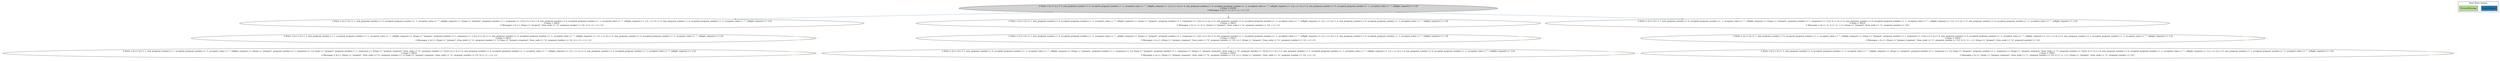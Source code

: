 strict digraph DiskGraph {
edge [colorscheme="paired12"]
nodesep=0.35;
subgraph cluster_graph {
color="white";
923766495266337138 [label="/\\ State = [a |-> [n |-> 0, min_proposal_number |-> 0, accepted_proposal_number |-> -1, accepted_value |-> \"\", inflight_requests |-> {}], b |-> [n |-> 0, min_proposal_number |-> 0, accepted_proposal_number |-> -1, accepted_value |-> \"\", inflight_requests |-> {}], c |-> [n |-> 0, min_proposal_number |-> 0, accepted_proposal_number |-> -1, accepted_value |-> \"\", inflight_requests |-> {}]]\n/\\ Done = FALSE\n/\\ Messages = [a |-> {}, b |-> {}, c |-> {}]",style = filled]
923766495266337138 -> 5353770828333403142 [label="",color="2",fontcolor="2"];
5353770828333403142 [label="/\\ State = [a |-> [n |-> 1, min_proposal_number |-> 0, accepted_proposal_number |-> -1, accepted_value |-> \"\", inflight_requests |-> {[type |-> \"prepare\", proposal_number |-> 1, responses |-> {}]}], b |-> [n |-> 0, min_proposal_number |-> 0, accepted_proposal_number |-> -1, accepted_value |-> \"\", inflight_requests |-> {}], c |-> [n |-> 0, min_proposal_number |-> 0, accepted_proposal_number |-> -1, accepted_value |-> \"\", inflight_requests |-> {}]]\n/\\ Done = TRUE\n/\\ Messages = [a |-> {[type |-> \"prepare\", from_node |-> \"a\", proposal_number |-> 1]}, b |-> {}, c |-> {}]"];
923766495266337138 -> -3287898408540544093 [label="",color="2",fontcolor="2"];
-3287898408540544093 [label="/\\ State = [a |-> [n |-> 1, min_proposal_number |-> 0, accepted_proposal_number |-> -1, accepted_value |-> \"\", inflight_requests |-> {[type |-> \"prepare\", proposal_number |-> 1, responses |-> {}]}], b |-> [n |-> 0, min_proposal_number |-> 0, accepted_proposal_number |-> -1, accepted_value |-> \"\", inflight_requests |-> {}], c |-> [n |-> 0, min_proposal_number |-> 0, accepted_proposal_number |-> -1, accepted_value |-> \"\", inflight_requests |-> {}]]\n/\\ Done = TRUE\n/\\ Messages = [a |-> {}, b |-> {[type |-> \"prepare\", from_node |-> \"a\", proposal_number |-> 1]}, c |-> {}]"];
923766495266337138 -> 4363148225628951271 [label="",color="2",fontcolor="2"];
4363148225628951271 [label="/\\ State = [a |-> [n |-> 1, min_proposal_number |-> 0, accepted_proposal_number |-> -1, accepted_value |-> \"\", inflight_requests |-> {[type |-> \"prepare\", proposal_number |-> 1, responses |-> {}]}], b |-> [n |-> 0, min_proposal_number |-> 0, accepted_proposal_number |-> -1, accepted_value |-> \"\", inflight_requests |-> {}], c |-> [n |-> 0, min_proposal_number |-> 0, accepted_proposal_number |-> -1, accepted_value |-> \"\", inflight_requests |-> {}]]\n/\\ Done = TRUE\n/\\ Messages = [a |-> {}, b |-> {}, c |-> {[type |-> \"prepare\", from_node |-> \"a\", proposal_number |-> 1]}]"];
5353770828333403142 -> 4653758624327135412 [label="",color="3",fontcolor="3"];
4653758624327135412 [label="/\\ State = [a |-> [n |-> 1, min_proposal_number |-> 1, accepted_proposal_number |-> -1, accepted_value |-> \"\", inflight_requests |-> {[type |-> \"prepare\", proposal_number |-> 1, responses |-> {}]}], b |-> [n |-> 0, min_proposal_number |-> 0, accepted_proposal_number |-> -1, accepted_value |-> \"\", inflight_requests |-> {}], c |-> [n |-> 0, min_proposal_number |-> 0, accepted_proposal_number |-> -1, accepted_value |-> \"\", inflight_requests |-> {}]]\n/\\ Done = TRUE\n/\\ Messages = [a |-> {[type |-> \"prepare\", from_node |-> \"a\", proposal_number |-> 1], [type |-> \"prepare_response\", from_node |-> \"a\", proposal_number |-> 1]}, b |-> {}, c |-> {}]"];
-3287898408540544093 -> 1309159203929282196 [label="",color="3",fontcolor="3"];
1309159203929282196 [label="/\\ State = [a |-> [n |-> 1, min_proposal_number |-> 0, accepted_proposal_number |-> -1, accepted_value |-> \"\", inflight_requests |-> {[type |-> \"prepare\", proposal_number |-> 1, responses |-> {}]}], b |-> [n |-> 0, min_proposal_number |-> 1, accepted_proposal_number |-> -1, accepted_value |-> \"\", inflight_requests |-> {}], c |-> [n |-> 0, min_proposal_number |-> 0, accepted_proposal_number |-> -1, accepted_value |-> \"\", inflight_requests |-> {}]]\n/\\ Done = TRUE\n/\\ Messages = [a |-> {[type |-> \"prepare_response\", from_node |-> \"b\", proposal_number |-> 1]}, b |-> {[type |-> \"prepare\", from_node |-> \"a\", proposal_number |-> 1]}, c |-> {}]"];
4363148225628951271 -> 4485418916557602623 [label="",color="3",fontcolor="3"];
4485418916557602623 [label="/\\ State = [a |-> [n |-> 1, min_proposal_number |-> 0, accepted_proposal_number |-> -1, accepted_value |-> \"\", inflight_requests |-> {[type |-> \"prepare\", proposal_number |-> 1, responses |-> {}]}], b |-> [n |-> 0, min_proposal_number |-> 0, accepted_proposal_number |-> -1, accepted_value |-> \"\", inflight_requests |-> {}], c |-> [n |-> 0, min_proposal_number |-> 1, accepted_proposal_number |-> -1, accepted_value |-> \"\", inflight_requests |-> {}]]\n/\\ Done = TRUE\n/\\ Messages = [a |-> {[type |-> \"prepare_response\", from_node |-> \"c\", proposal_number |-> 1]}, b |-> {}, c |-> {[type |-> \"prepare\", from_node |-> \"a\", proposal_number |-> 1]}]"];
4653758624327135412 -> 4653758624327135412 [label="",color="3",fontcolor="3"];
4653758624327135412 -> 2090314545320154762 [label="",color="3",fontcolor="3"];
2090314545320154762 [label="/\\ State = [a |-> [n |-> 1, min_proposal_number |-> 1, accepted_proposal_number |-> -1, accepted_value |-> \"\", inflight_requests |-> {[type |-> \"prepare\", proposal_number |-> 1, responses |-> {}], [type |-> \"prepare\", proposal_number |-> 1, responses |-> {[type |-> \"prepare_response\", from_node |-> \"a\", proposal_number |-> 1]}]}], b |-> [n |-> 0, min_proposal_number |-> 0, accepted_proposal_number |-> -1, accepted_value |-> \"\", inflight_requests |-> {}], c |-> [n |-> 0, min_proposal_number |-> 0, accepted_proposal_number |-> -1, accepted_value |-> \"\", inflight_requests |-> {}]]\n/\\ Done = TRUE\n/\\ Messages = [a |-> {[type |-> \"prepare\", from_node |-> \"a\", proposal_number |-> 1], [type |-> \"prepare_response\", from_node |-> \"a\", proposal_number |-> 1]}, b |-> {}, c |-> {}]"];
1309159203929282196 -> -3434374628427308679 [label="",color="3",fontcolor="3"];
-3434374628427308679 [label="/\\ State = [a |-> [n |-> 1, min_proposal_number |-> 0, accepted_proposal_number |-> -1, accepted_value |-> \"\", inflight_requests |-> {[type |-> \"prepare\", proposal_number |-> 1, responses |-> {}], [type |-> \"prepare\", proposal_number |-> 1, responses |-> {[type |-> \"prepare_response\", from_node |-> \"b\", proposal_number |-> 1]}]}], b |-> [n |-> 0, min_proposal_number |-> 1, accepted_proposal_number |-> -1, accepted_value |-> \"\", inflight_requests |-> {}], c |-> [n |-> 0, min_proposal_number |-> 0, accepted_proposal_number |-> -1, accepted_value |-> \"\", inflight_requests |-> {}]]\n/\\ Done = TRUE\n/\\ Messages = [a |-> {[type |-> \"prepare_response\", from_node |-> \"b\", proposal_number |-> 1]}, b |-> {[type |-> \"prepare\", from_node |-> \"a\", proposal_number |-> 1]}, c |-> {}]"];
1309159203929282196 -> 1309159203929282196 [label="",color="3",fontcolor="3"];
4485418916557602623 -> -1509535559912481006 [label="",color="3",fontcolor="3"];
-1509535559912481006 [label="/\\ State = [a |-> [n |-> 1, min_proposal_number |-> 0, accepted_proposal_number |-> -1, accepted_value |-> \"\", inflight_requests |-> {[type |-> \"prepare\", proposal_number |-> 1, responses |-> {}], [type |-> \"prepare\", proposal_number |-> 1, responses |-> {[type |-> \"prepare_response\", from_node |-> \"c\", proposal_number |-> 1]}]}], b |-> [n |-> 0, min_proposal_number |-> 0, accepted_proposal_number |-> -1, accepted_value |-> \"\", inflight_requests |-> {}], c |-> [n |-> 0, min_proposal_number |-> 1, accepted_proposal_number |-> -1, accepted_value |-> \"\", inflight_requests |-> {}]]\n/\\ Done = TRUE\n/\\ Messages = [a |-> {[type |-> \"prepare_response\", from_node |-> \"c\", proposal_number |-> 1]}, b |-> {}, c |-> {[type |-> \"prepare\", from_node |-> \"a\", proposal_number |-> 1]}]"];
4485418916557602623 -> 4485418916557602623 [label="",color="3",fontcolor="3"];
2090314545320154762 -> 2090314545320154762 [label="",color="3",fontcolor="3"];
2090314545320154762 -> 2090314545320154762 [label="",color="3",fontcolor="3"];
-3434374628427308679 -> -3434374628427308679 [label="",color="3",fontcolor="3"];
-3434374628427308679 -> -3434374628427308679 [label="",color="3",fontcolor="3"];
-1509535559912481006 -> -1509535559912481006 [label="",color="3",fontcolor="3"];
-1509535559912481006 -> -1509535559912481006 [label="",color="3",fontcolor="3"];
{rank = same; 923766495266337138;}
{rank = same; 5353770828333403142;-3287898408540544093;4363148225628951271;}
{rank = same; 1309159203929282196;4653758624327135412;4485418916557602623;}
{rank = same; -1509535559912481006;2090314545320154762;-3434374628427308679;}
}
subgraph cluster_legend {graph[style=bold];label = "Next State Actions" style="solid"
node [ labeljust="l",colorscheme="paired12",style=filled,shape=record ]
StartProposal [label="StartProposal",fillcolor=2]
ProcessMessage [label="ProcessMessage",fillcolor=3]
}}